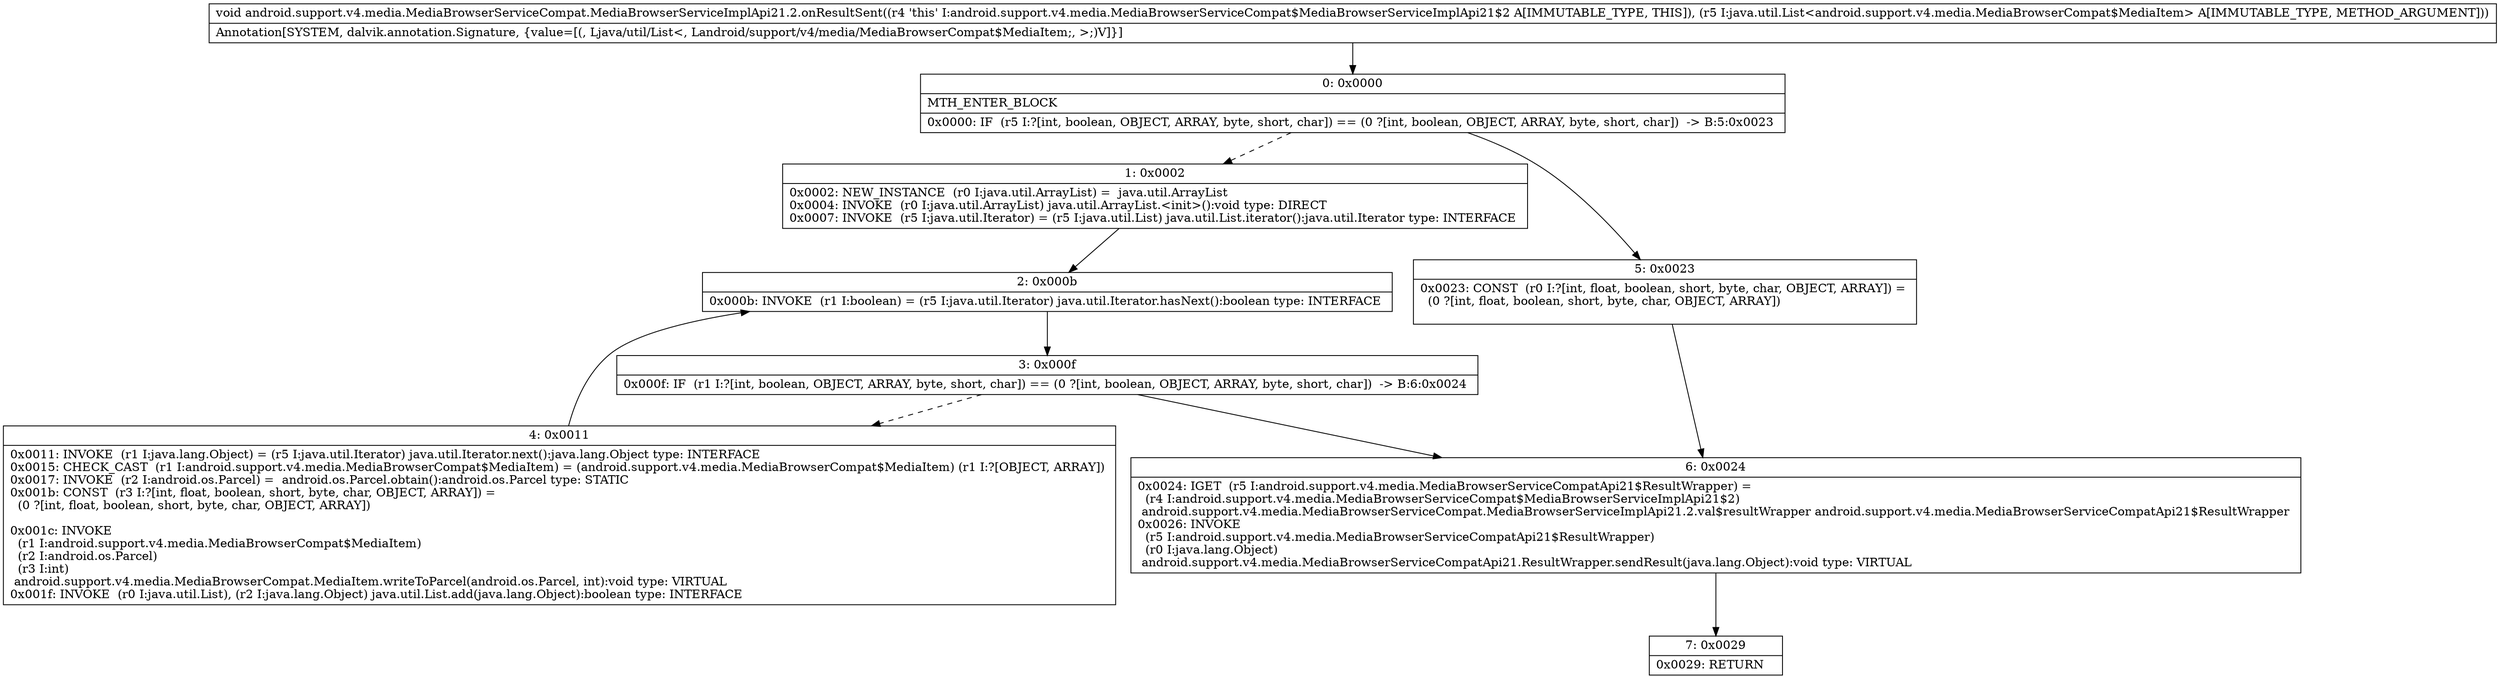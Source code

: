 digraph "CFG forandroid.support.v4.media.MediaBrowserServiceCompat.MediaBrowserServiceImplApi21.2.onResultSent(Ljava\/util\/List;)V" {
Node_0 [shape=record,label="{0\:\ 0x0000|MTH_ENTER_BLOCK\l|0x0000: IF  (r5 I:?[int, boolean, OBJECT, ARRAY, byte, short, char]) == (0 ?[int, boolean, OBJECT, ARRAY, byte, short, char])  \-\> B:5:0x0023 \l}"];
Node_1 [shape=record,label="{1\:\ 0x0002|0x0002: NEW_INSTANCE  (r0 I:java.util.ArrayList) =  java.util.ArrayList \l0x0004: INVOKE  (r0 I:java.util.ArrayList) java.util.ArrayList.\<init\>():void type: DIRECT \l0x0007: INVOKE  (r5 I:java.util.Iterator) = (r5 I:java.util.List) java.util.List.iterator():java.util.Iterator type: INTERFACE \l}"];
Node_2 [shape=record,label="{2\:\ 0x000b|0x000b: INVOKE  (r1 I:boolean) = (r5 I:java.util.Iterator) java.util.Iterator.hasNext():boolean type: INTERFACE \l}"];
Node_3 [shape=record,label="{3\:\ 0x000f|0x000f: IF  (r1 I:?[int, boolean, OBJECT, ARRAY, byte, short, char]) == (0 ?[int, boolean, OBJECT, ARRAY, byte, short, char])  \-\> B:6:0x0024 \l}"];
Node_4 [shape=record,label="{4\:\ 0x0011|0x0011: INVOKE  (r1 I:java.lang.Object) = (r5 I:java.util.Iterator) java.util.Iterator.next():java.lang.Object type: INTERFACE \l0x0015: CHECK_CAST  (r1 I:android.support.v4.media.MediaBrowserCompat$MediaItem) = (android.support.v4.media.MediaBrowserCompat$MediaItem) (r1 I:?[OBJECT, ARRAY]) \l0x0017: INVOKE  (r2 I:android.os.Parcel) =  android.os.Parcel.obtain():android.os.Parcel type: STATIC \l0x001b: CONST  (r3 I:?[int, float, boolean, short, byte, char, OBJECT, ARRAY]) = \l  (0 ?[int, float, boolean, short, byte, char, OBJECT, ARRAY])\l \l0x001c: INVOKE  \l  (r1 I:android.support.v4.media.MediaBrowserCompat$MediaItem)\l  (r2 I:android.os.Parcel)\l  (r3 I:int)\l android.support.v4.media.MediaBrowserCompat.MediaItem.writeToParcel(android.os.Parcel, int):void type: VIRTUAL \l0x001f: INVOKE  (r0 I:java.util.List), (r2 I:java.lang.Object) java.util.List.add(java.lang.Object):boolean type: INTERFACE \l}"];
Node_5 [shape=record,label="{5\:\ 0x0023|0x0023: CONST  (r0 I:?[int, float, boolean, short, byte, char, OBJECT, ARRAY]) = \l  (0 ?[int, float, boolean, short, byte, char, OBJECT, ARRAY])\l \l}"];
Node_6 [shape=record,label="{6\:\ 0x0024|0x0024: IGET  (r5 I:android.support.v4.media.MediaBrowserServiceCompatApi21$ResultWrapper) = \l  (r4 I:android.support.v4.media.MediaBrowserServiceCompat$MediaBrowserServiceImplApi21$2)\l android.support.v4.media.MediaBrowserServiceCompat.MediaBrowserServiceImplApi21.2.val$resultWrapper android.support.v4.media.MediaBrowserServiceCompatApi21$ResultWrapper \l0x0026: INVOKE  \l  (r5 I:android.support.v4.media.MediaBrowserServiceCompatApi21$ResultWrapper)\l  (r0 I:java.lang.Object)\l android.support.v4.media.MediaBrowserServiceCompatApi21.ResultWrapper.sendResult(java.lang.Object):void type: VIRTUAL \l}"];
Node_7 [shape=record,label="{7\:\ 0x0029|0x0029: RETURN   \l}"];
MethodNode[shape=record,label="{void android.support.v4.media.MediaBrowserServiceCompat.MediaBrowserServiceImplApi21.2.onResultSent((r4 'this' I:android.support.v4.media.MediaBrowserServiceCompat$MediaBrowserServiceImplApi21$2 A[IMMUTABLE_TYPE, THIS]), (r5 I:java.util.List\<android.support.v4.media.MediaBrowserCompat$MediaItem\> A[IMMUTABLE_TYPE, METHOD_ARGUMENT]))  | Annotation[SYSTEM, dalvik.annotation.Signature, \{value=[(, Ljava\/util\/List\<, Landroid\/support\/v4\/media\/MediaBrowserCompat$MediaItem;, \>;)V]\}]\l}"];
MethodNode -> Node_0;
Node_0 -> Node_1[style=dashed];
Node_0 -> Node_5;
Node_1 -> Node_2;
Node_2 -> Node_3;
Node_3 -> Node_4[style=dashed];
Node_3 -> Node_6;
Node_4 -> Node_2;
Node_5 -> Node_6;
Node_6 -> Node_7;
}

